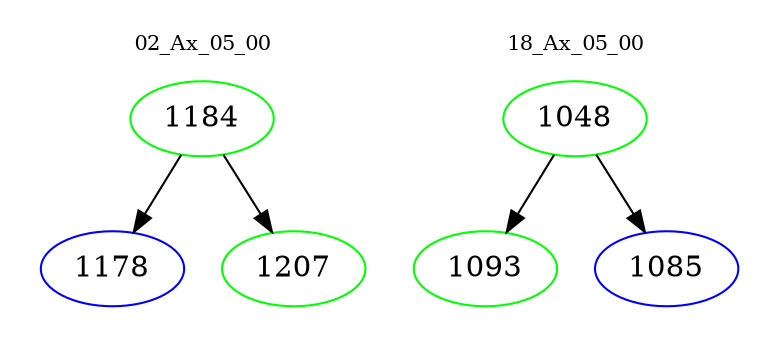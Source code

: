 digraph{
subgraph cluster_0 {
color = white
label = "02_Ax_05_00";
fontsize=10;
T0_1184 [label="1184", color="green"]
T0_1184 -> T0_1178 [color="black"]
T0_1178 [label="1178", color="blue"]
T0_1184 -> T0_1207 [color="black"]
T0_1207 [label="1207", color="green"]
}
subgraph cluster_1 {
color = white
label = "18_Ax_05_00";
fontsize=10;
T1_1048 [label="1048", color="green"]
T1_1048 -> T1_1093 [color="black"]
T1_1093 [label="1093", color="green"]
T1_1048 -> T1_1085 [color="black"]
T1_1085 [label="1085", color="blue"]
}
}
